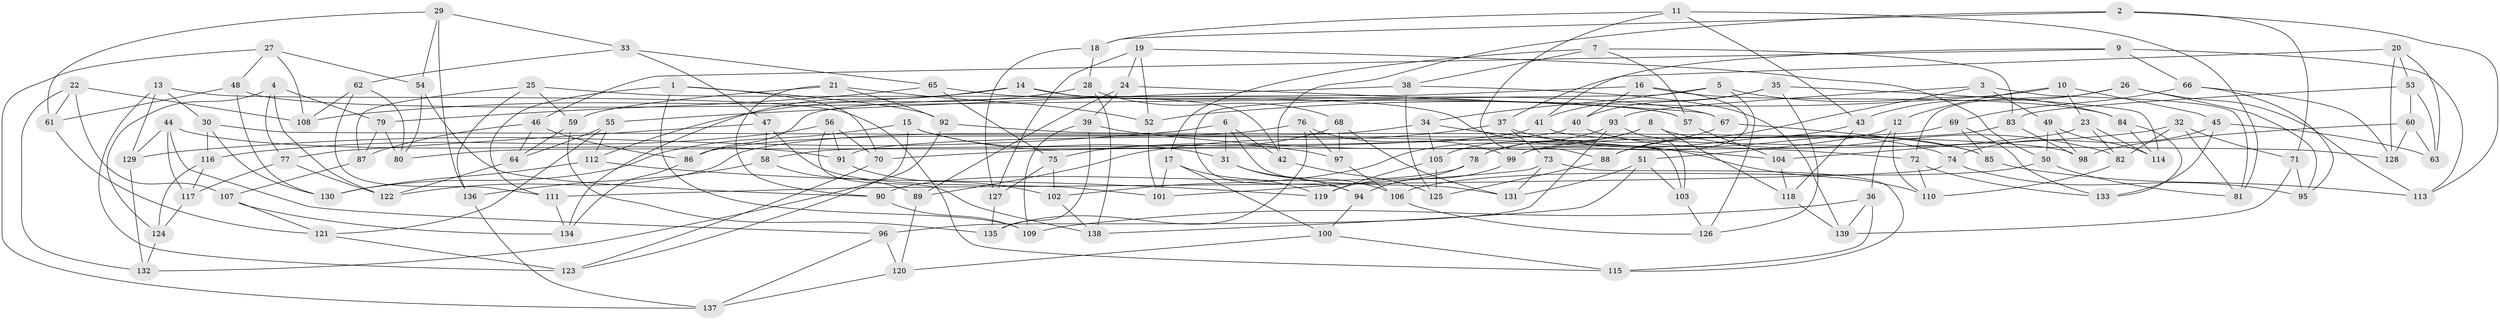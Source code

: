 // coarse degree distribution, {4: 0.5360824742268041, 6: 0.38144329896907214, 5: 0.041237113402061855, 3: 0.041237113402061855}
// Generated by graph-tools (version 1.1) at 2025/24/03/03/25 07:24:24]
// undirected, 139 vertices, 278 edges
graph export_dot {
graph [start="1"]
  node [color=gray90,style=filled];
  1;
  2;
  3;
  4;
  5;
  6;
  7;
  8;
  9;
  10;
  11;
  12;
  13;
  14;
  15;
  16;
  17;
  18;
  19;
  20;
  21;
  22;
  23;
  24;
  25;
  26;
  27;
  28;
  29;
  30;
  31;
  32;
  33;
  34;
  35;
  36;
  37;
  38;
  39;
  40;
  41;
  42;
  43;
  44;
  45;
  46;
  47;
  48;
  49;
  50;
  51;
  52;
  53;
  54;
  55;
  56;
  57;
  58;
  59;
  60;
  61;
  62;
  63;
  64;
  65;
  66;
  67;
  68;
  69;
  70;
  71;
  72;
  73;
  74;
  75;
  76;
  77;
  78;
  79;
  80;
  81;
  82;
  83;
  84;
  85;
  86;
  87;
  88;
  89;
  90;
  91;
  92;
  93;
  94;
  95;
  96;
  97;
  98;
  99;
  100;
  101;
  102;
  103;
  104;
  105;
  106;
  107;
  108;
  109;
  110;
  111;
  112;
  113;
  114;
  115;
  116;
  117;
  118;
  119;
  120;
  121;
  122;
  123;
  124;
  125;
  126;
  127;
  128;
  129;
  130;
  131;
  132;
  133;
  134;
  135;
  136;
  137;
  138;
  139;
  1 -- 92;
  1 -- 109;
  1 -- 111;
  1 -- 70;
  2 -- 42;
  2 -- 113;
  2 -- 18;
  2 -- 71;
  3 -- 88;
  3 -- 93;
  3 -- 49;
  3 -- 81;
  4 -- 79;
  4 -- 122;
  4 -- 77;
  4 -- 124;
  5 -- 126;
  5 -- 34;
  5 -- 94;
  5 -- 84;
  6 -- 129;
  6 -- 31;
  6 -- 131;
  6 -- 42;
  7 -- 57;
  7 -- 83;
  7 -- 17;
  7 -- 38;
  8 -- 82;
  8 -- 118;
  8 -- 102;
  8 -- 78;
  9 -- 41;
  9 -- 46;
  9 -- 113;
  9 -- 66;
  10 -- 23;
  10 -- 12;
  10 -- 45;
  10 -- 52;
  11 -- 43;
  11 -- 88;
  11 -- 81;
  11 -- 18;
  12 -- 36;
  12 -- 110;
  12 -- 51;
  13 -- 129;
  13 -- 30;
  13 -- 123;
  13 -- 115;
  14 -- 134;
  14 -- 42;
  14 -- 67;
  14 -- 108;
  15 -- 97;
  15 -- 130;
  15 -- 123;
  15 -- 31;
  16 -- 99;
  16 -- 86;
  16 -- 84;
  16 -- 40;
  17 -- 101;
  17 -- 100;
  17 -- 119;
  18 -- 127;
  18 -- 28;
  19 -- 24;
  19 -- 127;
  19 -- 50;
  19 -- 52;
  20 -- 37;
  20 -- 53;
  20 -- 128;
  20 -- 63;
  21 -- 90;
  21 -- 59;
  21 -- 52;
  21 -- 92;
  22 -- 108;
  22 -- 132;
  22 -- 61;
  22 -- 107;
  23 -- 82;
  23 -- 104;
  23 -- 114;
  24 -- 89;
  24 -- 67;
  24 -- 39;
  25 -- 136;
  25 -- 57;
  25 -- 59;
  25 -- 87;
  26 -- 43;
  26 -- 95;
  26 -- 113;
  26 -- 72;
  27 -- 48;
  27 -- 54;
  27 -- 137;
  27 -- 108;
  28 -- 68;
  28 -- 112;
  28 -- 138;
  29 -- 61;
  29 -- 136;
  29 -- 33;
  29 -- 54;
  30 -- 130;
  30 -- 103;
  30 -- 116;
  31 -- 94;
  31 -- 106;
  32 -- 71;
  32 -- 70;
  32 -- 81;
  32 -- 82;
  33 -- 65;
  33 -- 62;
  33 -- 47;
  34 -- 104;
  34 -- 105;
  34 -- 122;
  35 -- 114;
  35 -- 40;
  35 -- 41;
  35 -- 126;
  36 -- 115;
  36 -- 109;
  36 -- 139;
  37 -- 73;
  37 -- 89;
  37 -- 74;
  38 -- 55;
  38 -- 139;
  38 -- 125;
  39 -- 135;
  39 -- 72;
  39 -- 109;
  40 -- 58;
  40 -- 85;
  41 -- 80;
  41 -- 128;
  42 -- 125;
  43 -- 88;
  43 -- 118;
  44 -- 91;
  44 -- 129;
  44 -- 96;
  44 -- 117;
  45 -- 63;
  45 -- 133;
  45 -- 74;
  46 -- 86;
  46 -- 64;
  46 -- 87;
  47 -- 101;
  47 -- 77;
  47 -- 58;
  48 -- 130;
  48 -- 61;
  48 -- 57;
  49 -- 114;
  49 -- 98;
  49 -- 50;
  50 -- 106;
  50 -- 81;
  51 -- 138;
  51 -- 131;
  51 -- 103;
  52 -- 101;
  53 -- 60;
  53 -- 83;
  53 -- 63;
  54 -- 80;
  54 -- 90;
  55 -- 112;
  55 -- 64;
  55 -- 121;
  56 -- 70;
  56 -- 138;
  56 -- 91;
  56 -- 116;
  57 -- 104;
  58 -- 89;
  58 -- 136;
  59 -- 135;
  59 -- 64;
  60 -- 63;
  60 -- 128;
  60 -- 98;
  61 -- 121;
  62 -- 111;
  62 -- 108;
  62 -- 80;
  64 -- 122;
  65 -- 75;
  65 -- 79;
  65 -- 110;
  66 -- 128;
  66 -- 69;
  66 -- 95;
  67 -- 78;
  67 -- 85;
  68 -- 131;
  68 -- 75;
  68 -- 97;
  69 -- 91;
  69 -- 133;
  69 -- 85;
  70 -- 123;
  71 -- 139;
  71 -- 95;
  72 -- 133;
  72 -- 110;
  73 -- 101;
  73 -- 131;
  73 -- 115;
  74 -- 111;
  74 -- 95;
  75 -- 102;
  75 -- 127;
  76 -- 97;
  76 -- 99;
  76 -- 135;
  76 -- 86;
  77 -- 122;
  77 -- 117;
  78 -- 94;
  78 -- 90;
  79 -- 87;
  79 -- 80;
  82 -- 110;
  83 -- 99;
  83 -- 98;
  84 -- 133;
  84 -- 114;
  85 -- 113;
  86 -- 134;
  87 -- 107;
  88 -- 125;
  89 -- 120;
  90 -- 109;
  91 -- 102;
  92 -- 98;
  92 -- 132;
  93 -- 103;
  93 -- 105;
  93 -- 96;
  94 -- 100;
  96 -- 120;
  96 -- 137;
  97 -- 106;
  99 -- 119;
  100 -- 120;
  100 -- 115;
  102 -- 138;
  103 -- 126;
  104 -- 118;
  105 -- 119;
  105 -- 125;
  106 -- 126;
  107 -- 134;
  107 -- 121;
  111 -- 134;
  112 -- 130;
  112 -- 119;
  116 -- 117;
  116 -- 124;
  117 -- 124;
  118 -- 139;
  120 -- 137;
  121 -- 123;
  124 -- 132;
  127 -- 135;
  129 -- 132;
  136 -- 137;
}
